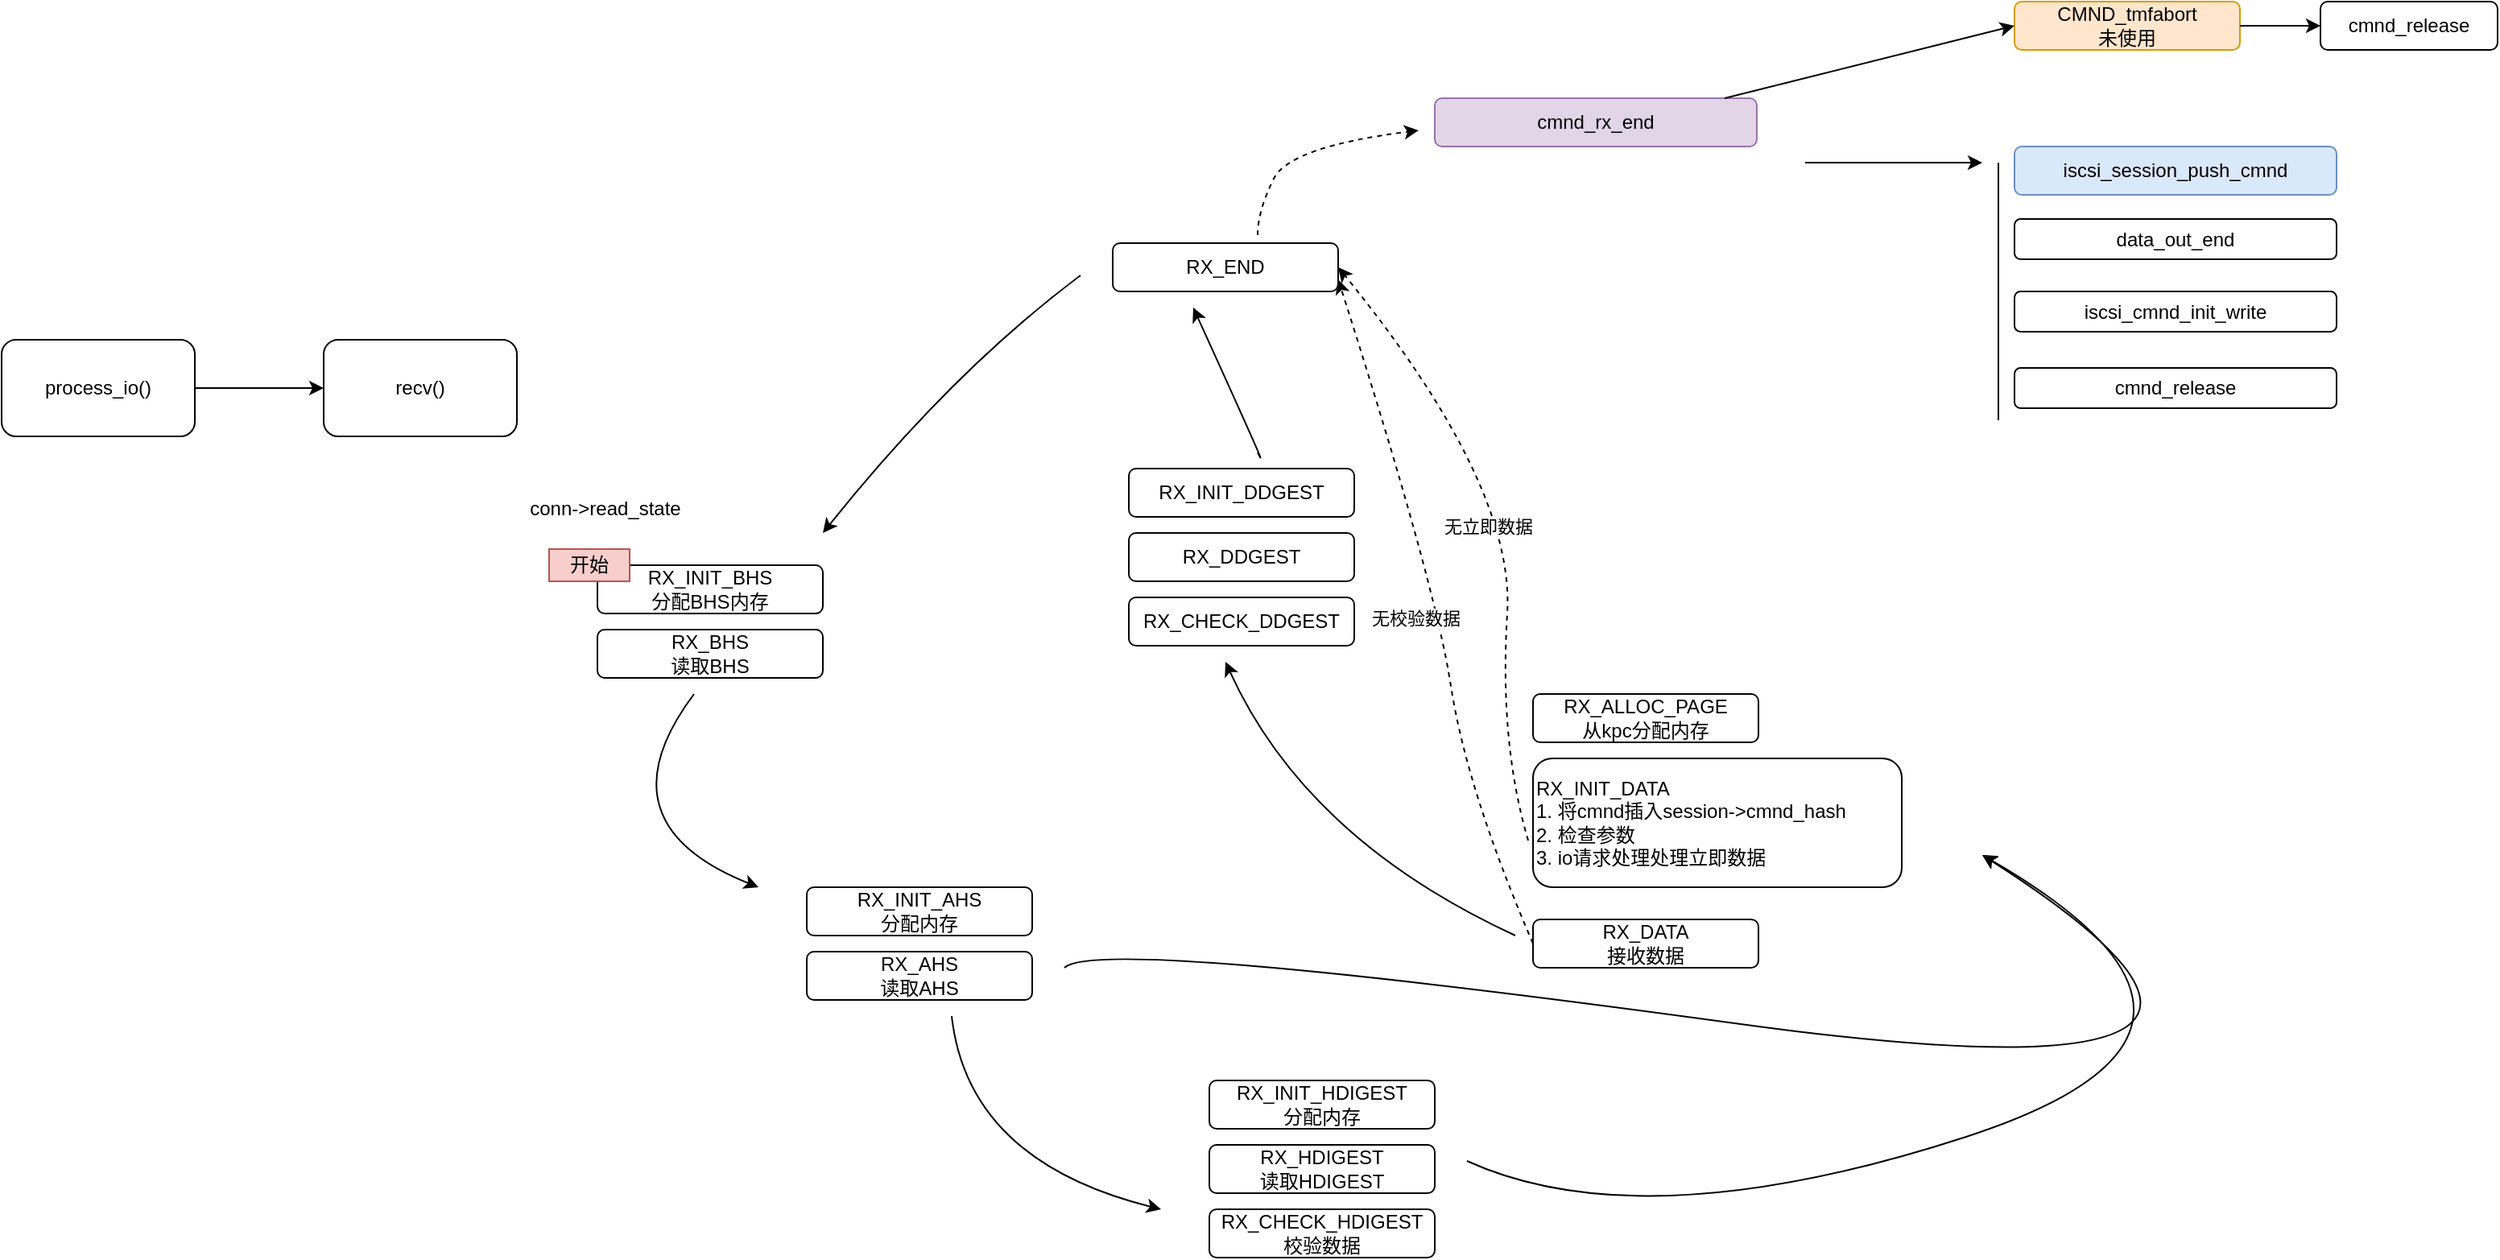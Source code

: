 <mxfile version="20.8.23" type="github">
  <diagram id="cpIiz0hkxJm84qq82TX_" name="第 1 页">
    <mxGraphModel dx="1194" dy="877" grid="1" gridSize="10" guides="1" tooltips="1" connect="1" arrows="1" fold="1" page="1" pageScale="1" pageWidth="827" pageHeight="1169" math="0" shadow="0">
      <root>
        <mxCell id="0" />
        <mxCell id="1" parent="0" />
        <mxCell id="Y4RRBgap4qox0ThQ7hxp-2" value="" style="edgeStyle=none;html=1;" edge="1" parent="1" source="Y4RRBgap4qox0ThQ7hxp-3" target="Y4RRBgap4qox0ThQ7hxp-4">
          <mxGeometry relative="1" as="geometry" />
        </mxCell>
        <mxCell id="Y4RRBgap4qox0ThQ7hxp-3" value="process_io()" style="rounded=1;whiteSpace=wrap;html=1;" vertex="1" parent="1">
          <mxGeometry x="150" y="210" width="120" height="60" as="geometry" />
        </mxCell>
        <mxCell id="Y4RRBgap4qox0ThQ7hxp-4" value="recv()" style="rounded=1;whiteSpace=wrap;html=1;" vertex="1" parent="1">
          <mxGeometry x="350" y="210" width="120" height="60" as="geometry" />
        </mxCell>
        <mxCell id="Y4RRBgap4qox0ThQ7hxp-5" value="conn-&amp;gt;read_state" style="text;html=1;strokeColor=none;fillColor=none;align=center;verticalAlign=middle;whiteSpace=wrap;rounded=0;" vertex="1" parent="1">
          <mxGeometry x="470" y="300" width="110" height="30" as="geometry" />
        </mxCell>
        <mxCell id="Y4RRBgap4qox0ThQ7hxp-6" value="RX_INIT_BHS&lt;br&gt;分配BHS内存" style="rounded=1;whiteSpace=wrap;html=1;" vertex="1" parent="1">
          <mxGeometry x="520" y="350" width="140" height="30" as="geometry" />
        </mxCell>
        <mxCell id="Y4RRBgap4qox0ThQ7hxp-7" value="RX_BHS&lt;br&gt;读取BHS" style="rounded=1;whiteSpace=wrap;html=1;" vertex="1" parent="1">
          <mxGeometry x="520" y="390" width="140" height="30" as="geometry" />
        </mxCell>
        <mxCell id="Y4RRBgap4qox0ThQ7hxp-8" value="RX_INIT_AHS&lt;br&gt;分配内存" style="rounded=1;whiteSpace=wrap;html=1;" vertex="1" parent="1">
          <mxGeometry x="650" y="550" width="140" height="30" as="geometry" />
        </mxCell>
        <mxCell id="Y4RRBgap4qox0ThQ7hxp-9" value="RX_AHS&lt;br&gt;读取AHS" style="rounded=1;whiteSpace=wrap;html=1;" vertex="1" parent="1">
          <mxGeometry x="650" y="590" width="140" height="30" as="geometry" />
        </mxCell>
        <mxCell id="Y4RRBgap4qox0ThQ7hxp-10" value="RX_INIT_HDIGEST&lt;br&gt;分配内存" style="rounded=1;whiteSpace=wrap;html=1;" vertex="1" parent="1">
          <mxGeometry x="900" y="670" width="140" height="30" as="geometry" />
        </mxCell>
        <mxCell id="Y4RRBgap4qox0ThQ7hxp-11" value="RX_HDIGEST&lt;br&gt;读取HDIGEST" style="rounded=1;whiteSpace=wrap;html=1;" vertex="1" parent="1">
          <mxGeometry x="900" y="710" width="140" height="30" as="geometry" />
        </mxCell>
        <mxCell id="Y4RRBgap4qox0ThQ7hxp-12" value="RX_CHECK_HDIGEST&lt;br&gt;校验数据" style="rounded=1;whiteSpace=wrap;html=1;" vertex="1" parent="1">
          <mxGeometry x="900" y="750" width="140" height="30" as="geometry" />
        </mxCell>
        <mxCell id="Y4RRBgap4qox0ThQ7hxp-13" value="" style="curved=1;endArrow=classic;html=1;" edge="1" parent="1">
          <mxGeometry width="50" height="50" relative="1" as="geometry">
            <mxPoint x="580" y="430" as="sourcePoint" />
            <mxPoint x="620" y="550" as="targetPoint" />
            <Array as="points">
              <mxPoint x="520" y="510" />
            </Array>
          </mxGeometry>
        </mxCell>
        <mxCell id="Y4RRBgap4qox0ThQ7hxp-14" value="" style="curved=1;endArrow=classic;html=1;" edge="1" parent="1">
          <mxGeometry width="50" height="50" relative="1" as="geometry">
            <mxPoint x="740" y="630" as="sourcePoint" />
            <mxPoint x="870" y="750" as="targetPoint" />
            <Array as="points">
              <mxPoint x="750" y="720" />
            </Array>
          </mxGeometry>
        </mxCell>
        <mxCell id="Y4RRBgap4qox0ThQ7hxp-18" value="" style="curved=1;endArrow=classic;html=1;" edge="1" parent="1">
          <mxGeometry width="50" height="50" relative="1" as="geometry">
            <mxPoint x="1060" y="720" as="sourcePoint" />
            <mxPoint x="1380" y="530" as="targetPoint" />
            <Array as="points">
              <mxPoint x="1170" y="770" />
              <mxPoint x="1570" y="640" />
            </Array>
          </mxGeometry>
        </mxCell>
        <mxCell id="Y4RRBgap4qox0ThQ7hxp-19" value="" style="group" vertex="1" connectable="0" parent="1">
          <mxGeometry x="1101" y="430" width="229" height="170" as="geometry" />
        </mxCell>
        <mxCell id="Y4RRBgap4qox0ThQ7hxp-15" value="RX_ALLOC_PAGE&lt;br&gt;从kpc分配内存" style="rounded=1;whiteSpace=wrap;html=1;" vertex="1" parent="Y4RRBgap4qox0ThQ7hxp-19">
          <mxGeometry width="140" height="30" as="geometry" />
        </mxCell>
        <mxCell id="Y4RRBgap4qox0ThQ7hxp-16" value="RX_INIT_DATA&lt;br&gt;1. 将cmnd插入session-&amp;gt;cmnd_hash&lt;br&gt;2. 检查参数&lt;br&gt;3. io请求处理处理立即数据" style="rounded=1;whiteSpace=wrap;html=1;align=left;" vertex="1" parent="Y4RRBgap4qox0ThQ7hxp-19">
          <mxGeometry y="40" width="229" height="80" as="geometry" />
        </mxCell>
        <mxCell id="Y4RRBgap4qox0ThQ7hxp-17" value="RX_DATA&lt;br&gt;接收数据" style="rounded=1;whiteSpace=wrap;html=1;" vertex="1" parent="Y4RRBgap4qox0ThQ7hxp-19">
          <mxGeometry y="140" width="140" height="30" as="geometry" />
        </mxCell>
        <mxCell id="Y4RRBgap4qox0ThQ7hxp-20" value="" style="curved=1;endArrow=classic;html=1;rounded=0;" edge="1" parent="1">
          <mxGeometry width="50" height="50" relative="1" as="geometry">
            <mxPoint x="810" y="600" as="sourcePoint" />
            <mxPoint x="1380" y="530" as="targetPoint" />
            <Array as="points">
              <mxPoint x="830" y="580" />
              <mxPoint x="1630" y="690" />
            </Array>
          </mxGeometry>
        </mxCell>
        <mxCell id="Y4RRBgap4qox0ThQ7hxp-24" value="" style="group" vertex="1" connectable="0" parent="1">
          <mxGeometry x="850" y="290" width="140" height="110" as="geometry" />
        </mxCell>
        <mxCell id="Y4RRBgap4qox0ThQ7hxp-21" value="RX_INIT_DDGEST" style="rounded=1;whiteSpace=wrap;html=1;" vertex="1" parent="Y4RRBgap4qox0ThQ7hxp-24">
          <mxGeometry width="140" height="30" as="geometry" />
        </mxCell>
        <mxCell id="Y4RRBgap4qox0ThQ7hxp-22" value="RX_DDGEST" style="rounded=1;whiteSpace=wrap;html=1;" vertex="1" parent="Y4RRBgap4qox0ThQ7hxp-24">
          <mxGeometry y="40" width="140" height="30" as="geometry" />
        </mxCell>
        <mxCell id="Y4RRBgap4qox0ThQ7hxp-23" value="RX_CHECK_DDGEST" style="rounded=1;whiteSpace=wrap;html=1;" vertex="1" parent="Y4RRBgap4qox0ThQ7hxp-24">
          <mxGeometry y="80" width="140" height="30" as="geometry" />
        </mxCell>
        <mxCell id="Y4RRBgap4qox0ThQ7hxp-25" value="RX_END" style="rounded=1;whiteSpace=wrap;html=1;" vertex="1" parent="1">
          <mxGeometry x="840" y="150" width="140" height="30" as="geometry" />
        </mxCell>
        <mxCell id="Y4RRBgap4qox0ThQ7hxp-26" value="" style="curved=1;endArrow=classic;html=1;rounded=0;exitX=-0.013;exitY=0.638;exitDx=0;exitDy=0;entryX=1;entryY=0.5;entryDx=0;entryDy=0;dashed=1;exitPerimeter=0;" edge="1" parent="1" source="Y4RRBgap4qox0ThQ7hxp-16" target="Y4RRBgap4qox0ThQ7hxp-25">
          <mxGeometry width="50" height="50" relative="1" as="geometry">
            <mxPoint x="1350" y="500" as="sourcePoint" />
            <mxPoint x="1620" y="410" as="targetPoint" />
            <Array as="points">
              <mxPoint x="1080" y="460" />
              <mxPoint x="1090" y="300" />
            </Array>
          </mxGeometry>
        </mxCell>
        <mxCell id="Y4RRBgap4qox0ThQ7hxp-27" value="无立即数据" style="edgeLabel;html=1;align=center;verticalAlign=middle;resizable=0;points=[];" vertex="1" connectable="0" parent="Y4RRBgap4qox0ThQ7hxp-26">
          <mxGeometry x="-0.009" y="16" relative="1" as="geometry">
            <mxPoint as="offset" />
          </mxGeometry>
        </mxCell>
        <mxCell id="Y4RRBgap4qox0ThQ7hxp-29" value="" style="curved=1;endArrow=classic;html=1;rounded=0;exitX=0;exitY=0.5;exitDx=0;exitDy=0;entryX=1;entryY=0.75;entryDx=0;entryDy=0;dashed=1;" edge="1" parent="1" source="Y4RRBgap4qox0ThQ7hxp-17" target="Y4RRBgap4qox0ThQ7hxp-25">
          <mxGeometry width="50" height="50" relative="1" as="geometry">
            <mxPoint x="1108" y="531" as="sourcePoint" />
            <mxPoint x="990" y="175" as="targetPoint" />
            <Array as="points">
              <mxPoint x="1060" y="490" />
              <mxPoint x="1040" y="360" />
            </Array>
          </mxGeometry>
        </mxCell>
        <mxCell id="Y4RRBgap4qox0ThQ7hxp-30" value="无校验数据" style="edgeLabel;html=1;align=center;verticalAlign=middle;resizable=0;points=[];" vertex="1" connectable="0" parent="Y4RRBgap4qox0ThQ7hxp-29">
          <mxGeometry x="-0.009" y="16" relative="1" as="geometry">
            <mxPoint as="offset" />
          </mxGeometry>
        </mxCell>
        <mxCell id="Y4RRBgap4qox0ThQ7hxp-31" value="" style="curved=1;endArrow=classic;html=1;" edge="1" parent="1">
          <mxGeometry width="50" height="50" relative="1" as="geometry">
            <mxPoint x="1090" y="580" as="sourcePoint" />
            <mxPoint x="910" y="410" as="targetPoint" />
            <Array as="points">
              <mxPoint x="960" y="520" />
            </Array>
          </mxGeometry>
        </mxCell>
        <mxCell id="Y4RRBgap4qox0ThQ7hxp-32" value="" style="curved=1;endArrow=classic;html=1;" edge="1" parent="1">
          <mxGeometry width="50" height="50" relative="1" as="geometry">
            <mxPoint x="930" y="280" as="sourcePoint" />
            <mxPoint x="890" y="190" as="targetPoint" />
            <Array as="points">
              <mxPoint x="940" y="300" />
            </Array>
          </mxGeometry>
        </mxCell>
        <mxCell id="Y4RRBgap4qox0ThQ7hxp-33" value="" style="curved=1;endArrow=classic;html=1;" edge="1" parent="1">
          <mxGeometry width="50" height="50" relative="1" as="geometry">
            <mxPoint x="820" y="170" as="sourcePoint" />
            <mxPoint x="660" y="330" as="targetPoint" />
            <Array as="points">
              <mxPoint x="740" y="230" />
            </Array>
          </mxGeometry>
        </mxCell>
        <mxCell id="Y4RRBgap4qox0ThQ7hxp-34" value="开始" style="rounded=0;whiteSpace=wrap;html=1;fillColor=#f8cecc;strokeColor=#b85450;" vertex="1" parent="1">
          <mxGeometry x="490" y="340" width="50" height="20" as="geometry" />
        </mxCell>
        <mxCell id="Y4RRBgap4qox0ThQ7hxp-35" value="cmnd_rx_end" style="rounded=1;whiteSpace=wrap;html=1;fillColor=#e1d5e7;strokeColor=#9673a6;" vertex="1" parent="1">
          <mxGeometry x="1040" y="60" width="200" height="30" as="geometry" />
        </mxCell>
        <mxCell id="Y4RRBgap4qox0ThQ7hxp-37" value="" style="curved=1;endArrow=classic;html=1;rounded=0;dashed=1;exitX=0.643;exitY=-0.167;exitDx=0;exitDy=0;exitPerimeter=0;" edge="1" parent="1" source="Y4RRBgap4qox0ThQ7hxp-25">
          <mxGeometry width="50" height="50" relative="1" as="geometry">
            <mxPoint x="950" y="140" as="sourcePoint" />
            <mxPoint x="1030" y="80" as="targetPoint" />
            <Array as="points">
              <mxPoint x="930" y="130" />
              <mxPoint x="950" y="90" />
            </Array>
          </mxGeometry>
        </mxCell>
        <mxCell id="Y4RRBgap4qox0ThQ7hxp-38" value="CMND_tmfabort&lt;br&gt;未使用" style="rounded=1;whiteSpace=wrap;html=1;fillColor=#ffe6cc;strokeColor=#d79b00;" vertex="1" parent="1">
          <mxGeometry x="1400" width="140" height="30" as="geometry" />
        </mxCell>
        <mxCell id="Y4RRBgap4qox0ThQ7hxp-40" value="cmnd_release" style="rounded=1;whiteSpace=wrap;html=1;" vertex="1" parent="1">
          <mxGeometry x="1590" width="110" height="30" as="geometry" />
        </mxCell>
        <mxCell id="Y4RRBgap4qox0ThQ7hxp-41" value="" style="endArrow=classic;html=1;rounded=0;entryX=0;entryY=0.5;entryDx=0;entryDy=0;" edge="1" parent="1" target="Y4RRBgap4qox0ThQ7hxp-38">
          <mxGeometry width="50" height="50" relative="1" as="geometry">
            <mxPoint x="1220" y="60" as="sourcePoint" />
            <mxPoint x="1280" y="20" as="targetPoint" />
          </mxGeometry>
        </mxCell>
        <mxCell id="Y4RRBgap4qox0ThQ7hxp-42" value="" style="endArrow=classic;html=1;rounded=0;entryX=0;entryY=0.5;entryDx=0;entryDy=0;" edge="1" parent="1" target="Y4RRBgap4qox0ThQ7hxp-40">
          <mxGeometry width="50" height="50" relative="1" as="geometry">
            <mxPoint x="1540" y="15" as="sourcePoint" />
            <mxPoint x="1600" y="-20" as="targetPoint" />
          </mxGeometry>
        </mxCell>
        <mxCell id="Y4RRBgap4qox0ThQ7hxp-45" value="iscsi_session_push_cmnd" style="rounded=1;whiteSpace=wrap;html=1;fillColor=#dae8fc;strokeColor=#6c8ebf;" vertex="1" parent="1">
          <mxGeometry x="1400" y="90" width="200" height="30" as="geometry" />
        </mxCell>
        <mxCell id="Y4RRBgap4qox0ThQ7hxp-47" value="" style="endArrow=none;html=1;rounded=0;" edge="1" parent="1">
          <mxGeometry width="50" height="50" relative="1" as="geometry">
            <mxPoint x="1390" y="260" as="sourcePoint" />
            <mxPoint x="1390" y="100" as="targetPoint" />
          </mxGeometry>
        </mxCell>
        <mxCell id="Y4RRBgap4qox0ThQ7hxp-48" value="" style="endArrow=classic;html=1;rounded=0;" edge="1" parent="1">
          <mxGeometry width="50" height="50" relative="1" as="geometry">
            <mxPoint x="1270" y="100" as="sourcePoint" />
            <mxPoint x="1380" y="100" as="targetPoint" />
          </mxGeometry>
        </mxCell>
        <mxCell id="Y4RRBgap4qox0ThQ7hxp-49" value="data_out_end" style="rounded=1;whiteSpace=wrap;html=1;" vertex="1" parent="1">
          <mxGeometry x="1400" y="135" width="200" height="25" as="geometry" />
        </mxCell>
        <mxCell id="Y4RRBgap4qox0ThQ7hxp-50" value="iscsi_cmnd_init_write" style="rounded=1;whiteSpace=wrap;html=1;" vertex="1" parent="1">
          <mxGeometry x="1400" y="180" width="200" height="25" as="geometry" />
        </mxCell>
        <mxCell id="Y4RRBgap4qox0ThQ7hxp-51" value="cmnd_release" style="rounded=1;whiteSpace=wrap;html=1;" vertex="1" parent="1">
          <mxGeometry x="1400" y="227.5" width="200" height="25" as="geometry" />
        </mxCell>
      </root>
    </mxGraphModel>
  </diagram>
</mxfile>

